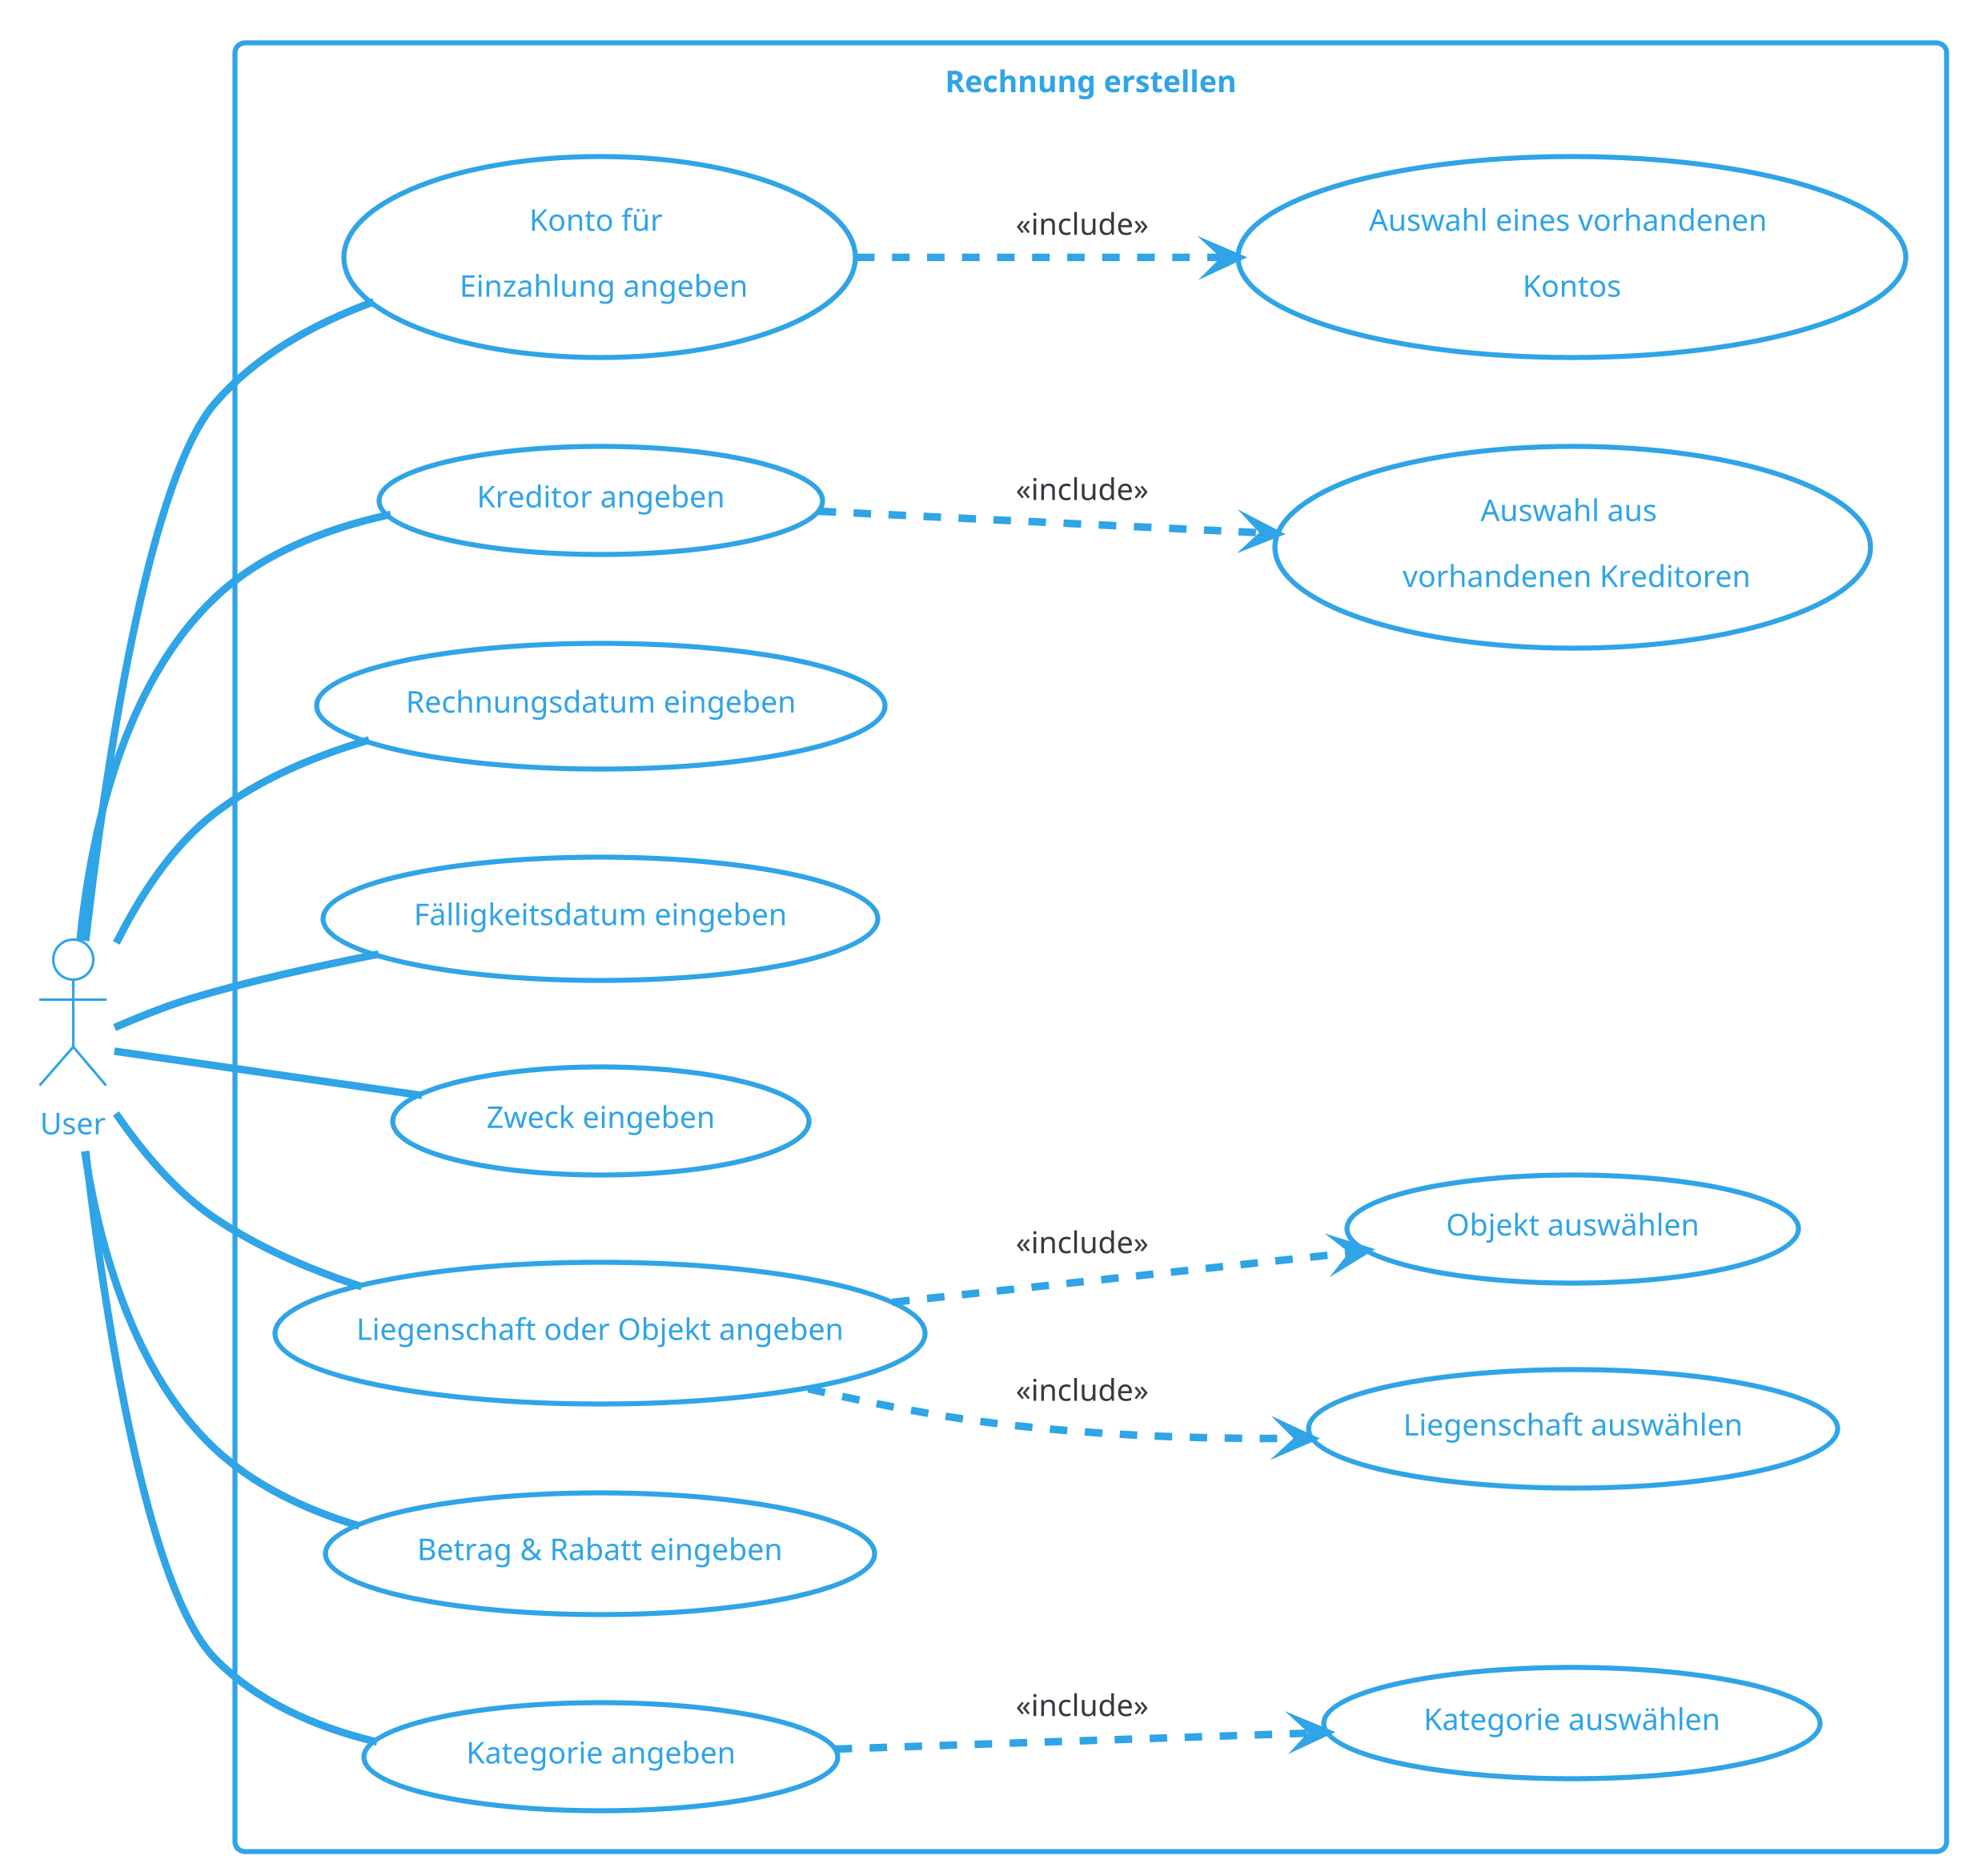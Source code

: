 @startuml Rechnung erstellen
!theme cerulean-outline
skinparam dpi 300
left to right direction
actor "User" as user
rectangle "Rechnung erstellen" {
  usecase "Konto für \n Einzahlung angeben" as UC1
  usecase "Auswahl eines vorhandenen \nKontos" as inc1
  usecase "Kreditor angeben" as UC2
  usecase "Auswahl aus \n vorhandenen Kreditoren" as inc2
  usecase "Rechnungsdatum eingeben" as UC3
  usecase "Fälligkeitsdatum eingeben" as UC4
  usecase "Zweck eingeben" as UC5
  usecase "Liegenschaft oder Objekt angeben" as UC6
  usecase "Liegenschaft auswählen" as inc3
  usecase "Objekt auswählen" as inc4
  usecase "Betrag & Rabatt eingeben" as UC7
  usecase "Kategorie angeben" as UC8
  usecase "Kategorie auswählen" as inc5
} 
user -- UC1
UC1 ..> inc1 : <<include>>
user -- UC2
UC2 ..> inc2 : <<include>>
user -- UC3
user -- UC4
user -- UC5
user -- UC6
UC6 ..> inc3 : <<include>>
UC6 ..> inc4 : <<include>>
user -- UC7
user -- UC8
UC8 ..> inc5 : <<include>>
@enduml